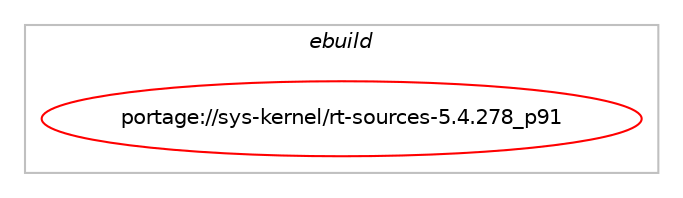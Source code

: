 digraph prolog {

# *************
# Graph options
# *************

newrank=true;
concentrate=true;
compound=true;
graph [rankdir=LR,fontname=Helvetica,fontsize=10,ranksep=1.5];#, ranksep=2.5, nodesep=0.2];
edge  [arrowhead=vee];
node  [fontname=Helvetica,fontsize=10];

# **********
# The ebuild
# **********

subgraph cluster_leftcol {
color=gray;
label=<<i>ebuild</i>>;
id [label="portage://sys-kernel/rt-sources-5.4.278_p91", color=red, width=4, href="../sys-kernel/rt-sources-5.4.278_p91.svg"];
}

# ****************
# The dependencies
# ****************

subgraph cluster_midcol {
color=gray;
label=<<i>dependencies</i>>;
subgraph cluster_compile {
fillcolor="#eeeeee";
style=filled;
label=<<i>compile</i>>;
}
subgraph cluster_compileandrun {
fillcolor="#eeeeee";
style=filled;
label=<<i>compile and run</i>>;
}
subgraph cluster_run {
fillcolor="#eeeeee";
style=filled;
label=<<i>run</i>>;
# *** BEGIN UNKNOWN DEPENDENCY TYPE (TODO) ***
# id -> equal(use_conditional_group(negative,build,portage://sys-kernel/rt-sources-5.4.278_p91,[package_dependency(portage://sys-kernel/rt-sources-5.4.278_p91,run,no,app-alternatives,cpio,none,[,,],[],[]),package_dependency(portage://sys-kernel/rt-sources-5.4.278_p91,run,no,dev-lang,perl,none,[,,],[],[]),package_dependency(portage://sys-kernel/rt-sources-5.4.278_p91,run,no,app-alternatives,bc,none,[,,],[],[]),package_dependency(portage://sys-kernel/rt-sources-5.4.278_p91,run,no,dev-build,make,none,[,,],[],[]),package_dependency(portage://sys-kernel/rt-sources-5.4.278_p91,run,no,sys-devel,bison,none,[,,],[],[]),package_dependency(portage://sys-kernel/rt-sources-5.4.278_p91,run,no,sys-devel,flex,none,[,,],[],[]),package_dependency(portage://sys-kernel/rt-sources-5.4.278_p91,run,no,sys-libs,ncurses,greaterequal,[5.2,,,5.2],[],[]),package_dependency(portage://sys-kernel/rt-sources-5.4.278_p91,run,no,virtual,libelf,none,[,,],[],[]),package_dependency(portage://sys-kernel/rt-sources-5.4.278_p91,run,no,virtual,pkgconfig,none,[,,],[],[])]))
# *** END UNKNOWN DEPENDENCY TYPE (TODO) ***

}
}

# **************
# The candidates
# **************

subgraph cluster_choices {
rank=same;
color=gray;
label=<<i>candidates</i>>;

}

}
